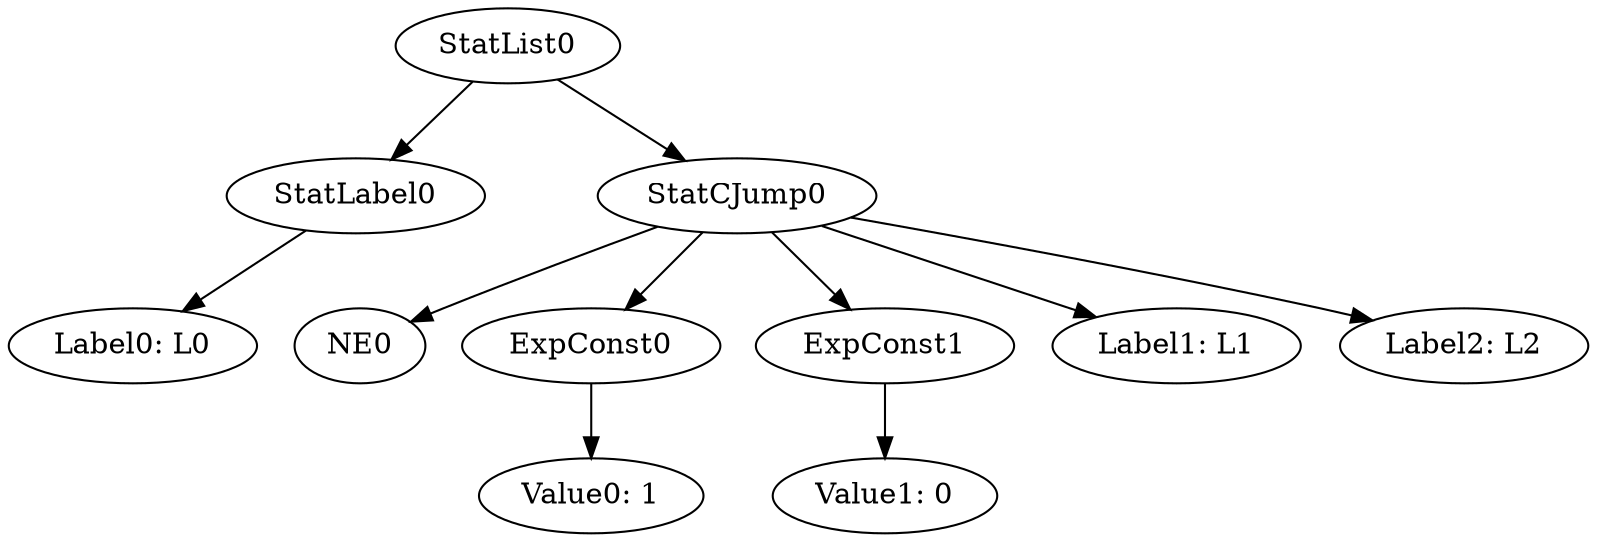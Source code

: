 digraph {
	ordering = out;
	ExpConst1 -> "Value1: 0";
	StatCJump0 -> NE0;
	StatCJump0 -> ExpConst0;
	StatCJump0 -> ExpConst1;
	StatCJump0 -> "Label1: L1";
	StatCJump0 -> "Label2: L2";
	StatLabel0 -> "Label0: L0";
	StatList0 -> StatLabel0;
	StatList0 -> StatCJump0;
	ExpConst0 -> "Value0: 1";
}

